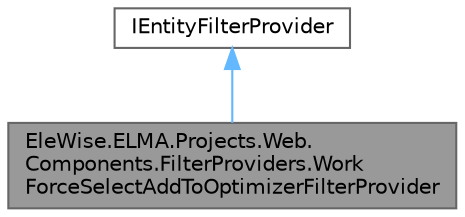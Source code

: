 digraph "EleWise.ELMA.Projects.Web.Components.FilterProviders.WorkForceSelectAddToOptimizerFilterProvider"
{
 // LATEX_PDF_SIZE
  bgcolor="transparent";
  edge [fontname=Helvetica,fontsize=10,labelfontname=Helvetica,labelfontsize=10];
  node [fontname=Helvetica,fontsize=10,shape=box,height=0.2,width=0.4];
  Node1 [id="Node000001",label="EleWise.ELMA.Projects.Web.\lComponents.FilterProviders.Work\lForceSelectAddToOptimizerFilterProvider",height=0.2,width=0.4,color="gray40", fillcolor="grey60", style="filled", fontcolor="black",tooltip="Провайдер для фильтрации проектов"];
  Node2 -> Node1 [id="edge1_Node000001_Node000002",dir="back",color="steelblue1",style="solid",tooltip=" "];
  Node2 [id="Node000002",label="IEntityFilterProvider",height=0.2,width=0.4,color="gray40", fillcolor="white", style="filled",tooltip=" "];
}
